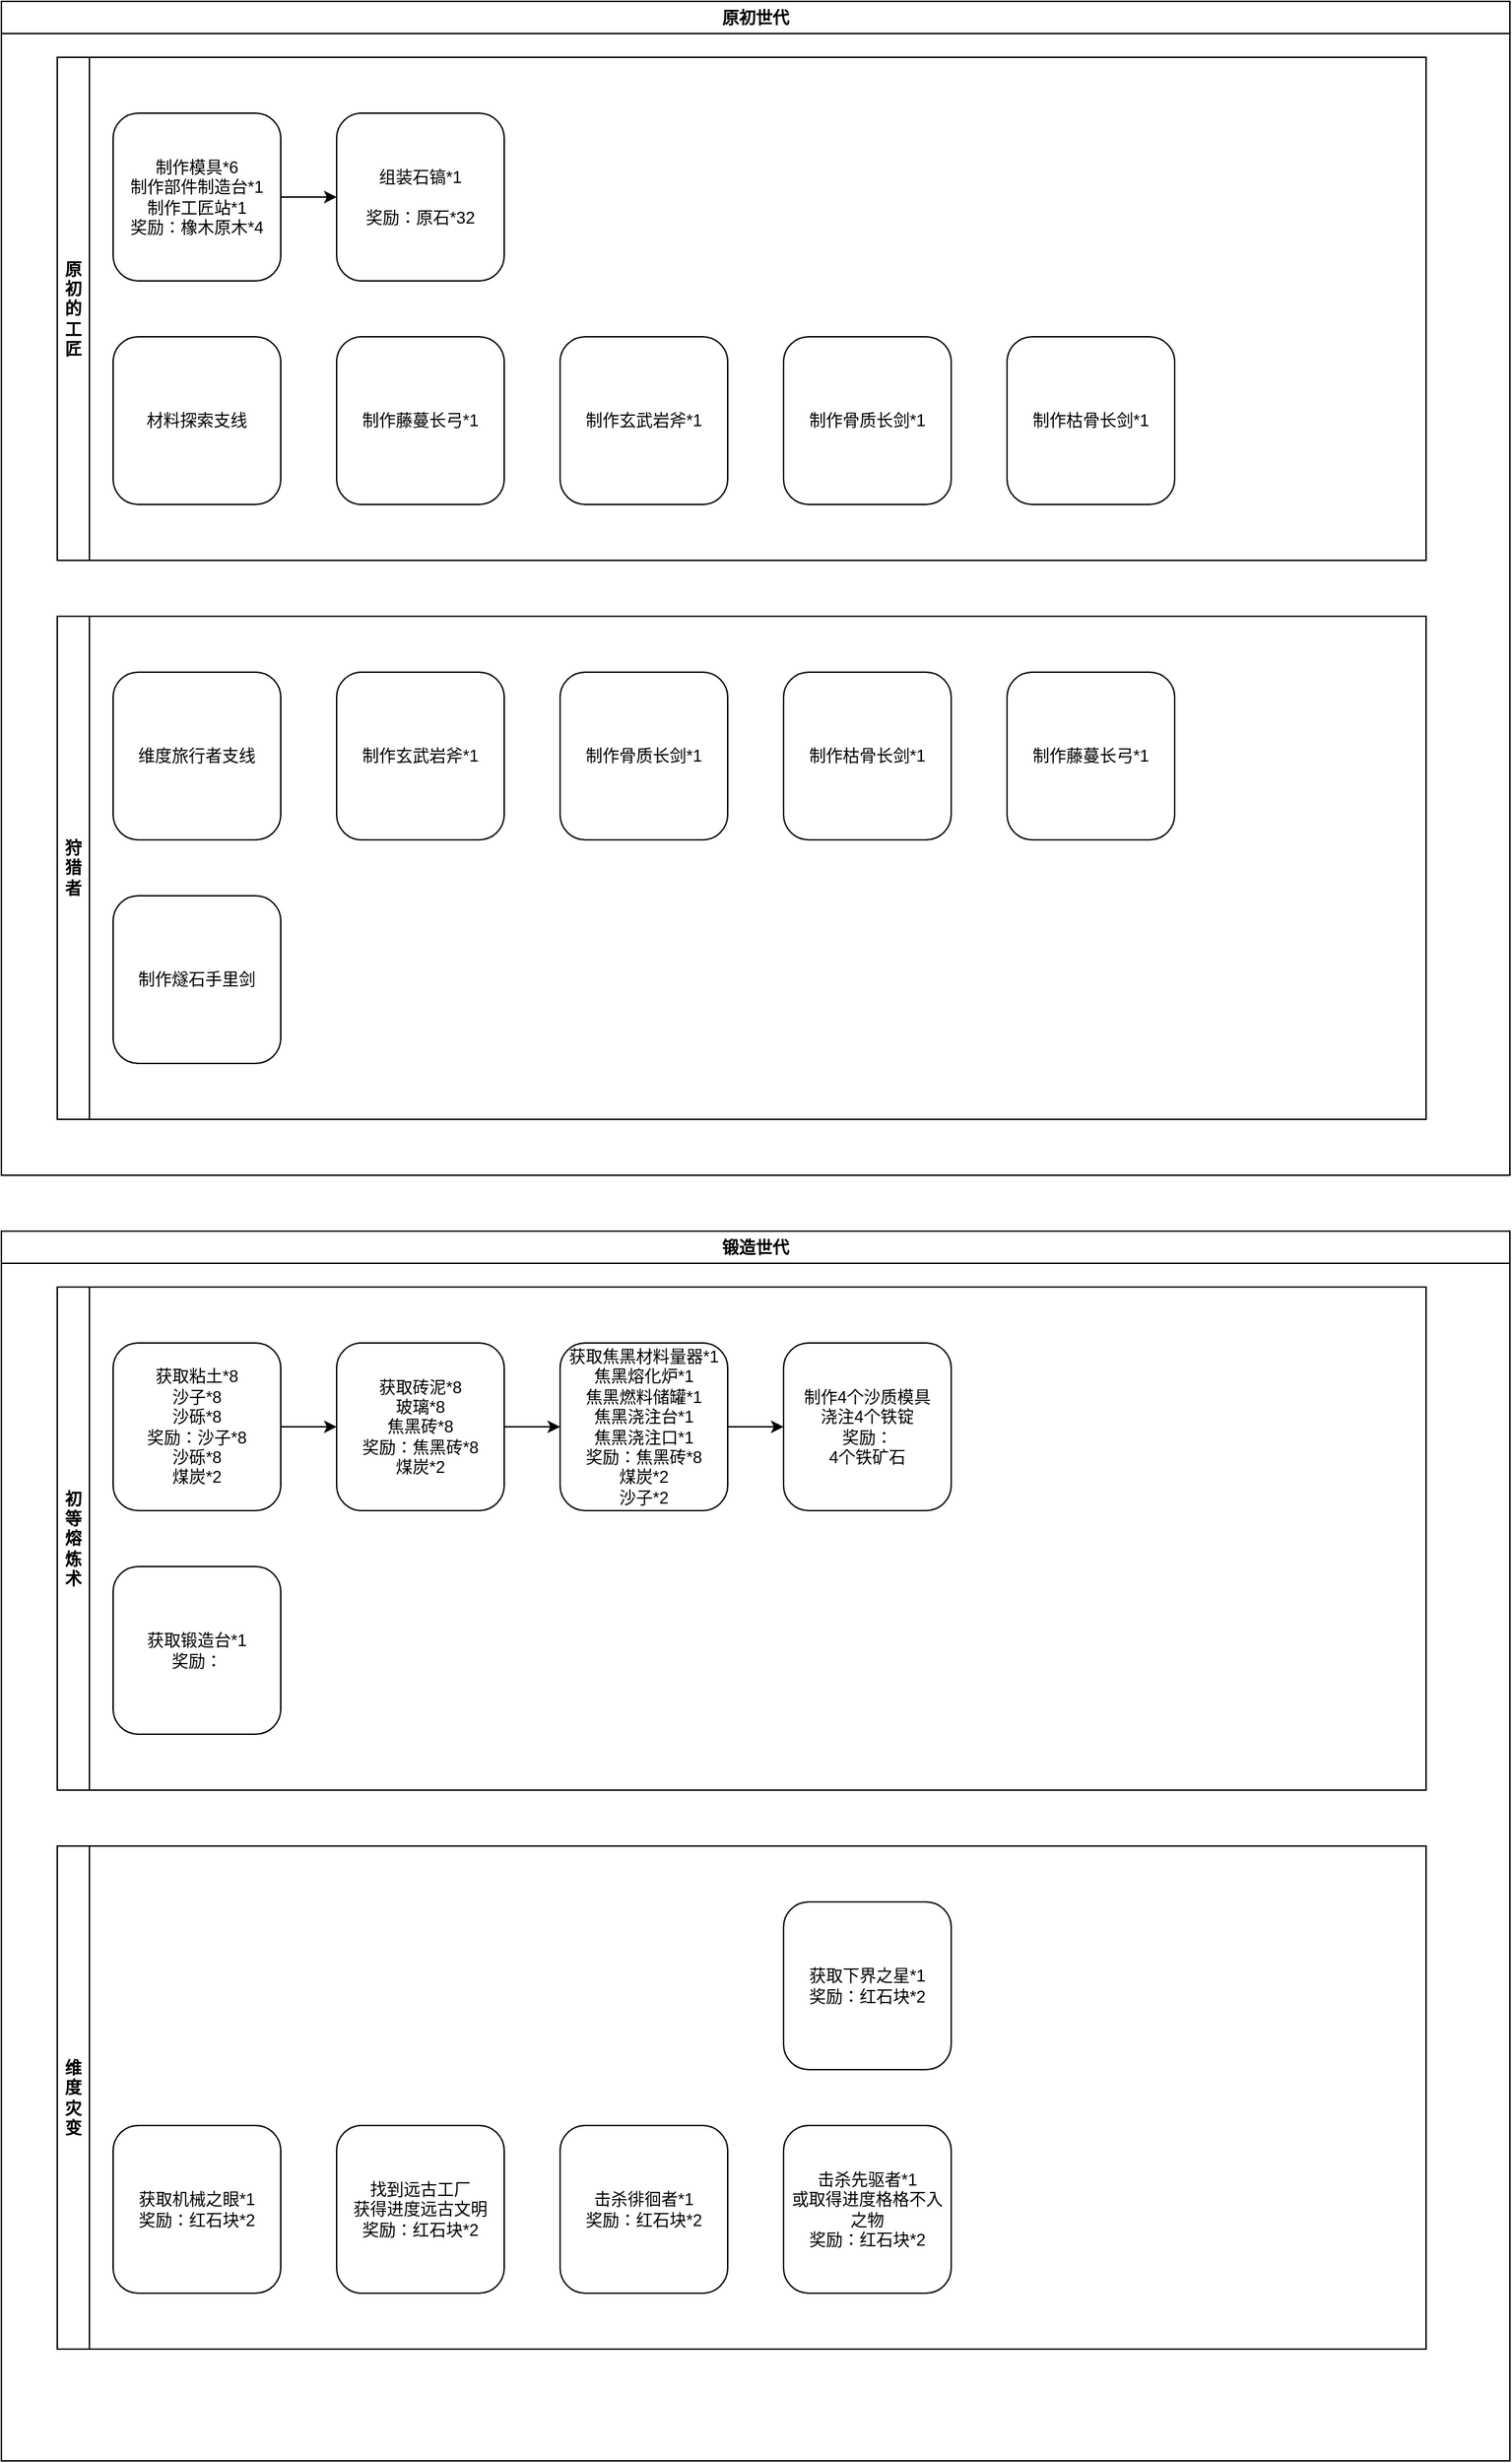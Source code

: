<mxfile version="26.0.4">
  <diagram name="第 1 页" id="SjzvDCokUyrBaCCknHT0">
    <mxGraphModel dx="1050" dy="765" grid="1" gridSize="10" guides="1" tooltips="1" connect="1" arrows="1" fold="1" page="1" pageScale="1" pageWidth="827" pageHeight="1169" math="0" shadow="0">
      <root>
        <mxCell id="0" />
        <mxCell id="1" parent="0" />
        <mxCell id="ldvig654TYtwIduUOJSU-7" value="锻造世代" style="swimlane;whiteSpace=wrap;html=1;startSize=23;" parent="1" vertex="1">
          <mxGeometry x="80" y="960" width="1080" height="880" as="geometry" />
        </mxCell>
        <mxCell id="ldvig654TYtwIduUOJSU-8" value="初等熔炼术" style="swimlane;whiteSpace=wrap;html=1;direction=north;" parent="ldvig654TYtwIduUOJSU-7" vertex="1">
          <mxGeometry x="40" y="40" width="980" height="360" as="geometry" />
        </mxCell>
        <mxCell id="ldvig654TYtwIduUOJSU-11" style="edgeStyle=orthogonalEdgeStyle;rounded=0;orthogonalLoop=1;jettySize=auto;html=1;exitX=1;exitY=0.5;exitDx=0;exitDy=0;entryX=0;entryY=0.5;entryDx=0;entryDy=0;" parent="ldvig654TYtwIduUOJSU-8" source="ldvig654TYtwIduUOJSU-3" target="ldvig654TYtwIduUOJSU-4" edge="1">
          <mxGeometry relative="1" as="geometry" />
        </mxCell>
        <mxCell id="ldvig654TYtwIduUOJSU-3" value="获取粘土*8&lt;div&gt;沙子*8&lt;/div&gt;&lt;div&gt;沙砾*8&lt;/div&gt;&lt;div&gt;奖励：沙子*8&lt;/div&gt;&lt;div&gt;沙砾*8&lt;/div&gt;&lt;div&gt;煤炭*2&lt;/div&gt;" style="rounded=1;whiteSpace=wrap;html=1;" parent="ldvig654TYtwIduUOJSU-8" vertex="1">
          <mxGeometry x="40" y="40" width="120" height="120" as="geometry" />
        </mxCell>
        <mxCell id="ldvig654TYtwIduUOJSU-14" style="edgeStyle=orthogonalEdgeStyle;rounded=0;orthogonalLoop=1;jettySize=auto;html=1;exitX=1;exitY=0.5;exitDx=0;exitDy=0;entryX=0;entryY=0.5;entryDx=0;entryDy=0;" parent="ldvig654TYtwIduUOJSU-8" source="ldvig654TYtwIduUOJSU-4" target="ldvig654TYtwIduUOJSU-5" edge="1">
          <mxGeometry relative="1" as="geometry" />
        </mxCell>
        <mxCell id="ldvig654TYtwIduUOJSU-4" value="获取砖泥*8&lt;div&gt;玻璃*8&lt;br&gt;&lt;div&gt;焦黑砖*8&lt;/div&gt;&lt;/div&gt;&lt;div&gt;奖励：焦黑砖*8&lt;/div&gt;&lt;div&gt;煤炭*2&lt;/div&gt;" style="rounded=1;whiteSpace=wrap;html=1;" parent="ldvig654TYtwIduUOJSU-8" vertex="1">
          <mxGeometry x="200" y="40" width="120" height="120" as="geometry" />
        </mxCell>
        <mxCell id="ldvig654TYtwIduUOJSU-5" value="获取焦黑材料量器*1&lt;div&gt;焦黑熔化炉*1&lt;br&gt;&lt;div&gt;焦黑燃料储罐*1&lt;/div&gt;&lt;/div&gt;&lt;div&gt;焦黑浇注台*1&lt;/div&gt;&lt;div&gt;焦黑浇注口*1&lt;/div&gt;&lt;div&gt;奖励：焦黑砖*8&lt;/div&gt;&lt;div&gt;煤炭*2&lt;/div&gt;&lt;div&gt;沙子*2&lt;/div&gt;" style="rounded=1;whiteSpace=wrap;html=1;" parent="ldvig654TYtwIduUOJSU-8" vertex="1">
          <mxGeometry x="360" y="40" width="120" height="120" as="geometry" />
        </mxCell>
        <mxCell id="ldvig654TYtwIduUOJSU-6" value="制作4个沙质模具&lt;div&gt;浇注4个铁锭&lt;div&gt;奖励：&lt;/div&gt;&lt;div&gt;4个铁矿石&lt;/div&gt;&lt;/div&gt;" style="rounded=1;whiteSpace=wrap;html=1;" parent="ldvig654TYtwIduUOJSU-8" vertex="1">
          <mxGeometry x="520" y="40" width="120" height="120" as="geometry" />
        </mxCell>
        <mxCell id="ldvig654TYtwIduUOJSU-10" style="edgeStyle=orthogonalEdgeStyle;rounded=0;orthogonalLoop=1;jettySize=auto;html=1;" parent="ldvig654TYtwIduUOJSU-8" source="ldvig654TYtwIduUOJSU-5" target="ldvig654TYtwIduUOJSU-6" edge="1">
          <mxGeometry relative="1" as="geometry" />
        </mxCell>
        <mxCell id="hWz7hjAkfqv1e704FuHN-22" value="获取锻造台*1&lt;div&gt;奖励：&lt;/div&gt;" style="rounded=1;whiteSpace=wrap;html=1;" vertex="1" parent="ldvig654TYtwIduUOJSU-8">
          <mxGeometry x="40" y="200" width="120" height="120" as="geometry" />
        </mxCell>
        <mxCell id="hWz7hjAkfqv1e704FuHN-7" value="维度灾变" style="swimlane;horizontal=1;whiteSpace=wrap;html=1;flipH=0;direction=north;verticalAlign=middle;" vertex="1" parent="ldvig654TYtwIduUOJSU-7">
          <mxGeometry x="40" y="440" width="980" height="360" as="geometry" />
        </mxCell>
        <mxCell id="hWz7hjAkfqv1e704FuHN-16" value="获取机械之眼*1&lt;div&gt;奖励：红石块*2&lt;/div&gt;" style="rounded=1;whiteSpace=wrap;html=1;" vertex="1" parent="hWz7hjAkfqv1e704FuHN-7">
          <mxGeometry x="40" y="200" width="120" height="120" as="geometry" />
        </mxCell>
        <mxCell id="hWz7hjAkfqv1e704FuHN-17" value="找到远古工厂&lt;div&gt;获得进度远古文明&lt;br&gt;&lt;div&gt;奖励：红石块*2&lt;/div&gt;&lt;/div&gt;" style="rounded=1;whiteSpace=wrap;html=1;" vertex="1" parent="hWz7hjAkfqv1e704FuHN-7">
          <mxGeometry x="200" y="200" width="120" height="120" as="geometry" />
        </mxCell>
        <mxCell id="hWz7hjAkfqv1e704FuHN-18" value="击杀徘徊者*1&lt;div&gt;奖励：红石块*2&lt;/div&gt;" style="rounded=1;whiteSpace=wrap;html=1;" vertex="1" parent="hWz7hjAkfqv1e704FuHN-7">
          <mxGeometry x="360" y="200" width="120" height="120" as="geometry" />
        </mxCell>
        <mxCell id="hWz7hjAkfqv1e704FuHN-19" value="击杀先驱者*1&lt;div&gt;或取得进度格格不入之物&lt;br&gt;&lt;div&gt;奖励：红石块*2&lt;/div&gt;&lt;/div&gt;" style="rounded=1;whiteSpace=wrap;html=1;" vertex="1" parent="hWz7hjAkfqv1e704FuHN-7">
          <mxGeometry x="520" y="200" width="120" height="120" as="geometry" />
        </mxCell>
        <mxCell id="hWz7hjAkfqv1e704FuHN-21" value="获取下界之星*1&lt;div&gt;奖励：红石块*2&lt;/div&gt;" style="rounded=1;whiteSpace=wrap;html=1;" vertex="1" parent="hWz7hjAkfqv1e704FuHN-7">
          <mxGeometry x="520" y="40" width="120" height="120" as="geometry" />
        </mxCell>
        <mxCell id="ldvig654TYtwIduUOJSU-13" value="原初世代" style="swimlane;whiteSpace=wrap;html=1;" parent="1" vertex="1">
          <mxGeometry x="80" y="80" width="1080" height="840" as="geometry" />
        </mxCell>
        <mxCell id="ldvig654TYtwIduUOJSU-24" value="原初的工匠" style="swimlane;whiteSpace=wrap;html=1;direction=north;" parent="ldvig654TYtwIduUOJSU-13" vertex="1">
          <mxGeometry x="40" y="40" width="980" height="360" as="geometry" />
        </mxCell>
        <mxCell id="ldvig654TYtwIduUOJSU-25" style="edgeStyle=orthogonalEdgeStyle;rounded=0;orthogonalLoop=1;jettySize=auto;html=1;exitX=1;exitY=0.5;exitDx=0;exitDy=0;entryX=0;entryY=0.5;entryDx=0;entryDy=0;" parent="ldvig654TYtwIduUOJSU-24" source="ldvig654TYtwIduUOJSU-26" target="ldvig654TYtwIduUOJSU-28" edge="1">
          <mxGeometry relative="1" as="geometry" />
        </mxCell>
        <mxCell id="ldvig654TYtwIduUOJSU-26" value="制作模具*6&lt;div&gt;制作部件制造台*1&lt;/div&gt;&lt;div&gt;制作工匠站*1&lt;/div&gt;&lt;div&gt;奖励：橡木原木*4&lt;/div&gt;" style="rounded=1;whiteSpace=wrap;html=1;" parent="ldvig654TYtwIduUOJSU-24" vertex="1">
          <mxGeometry x="40" y="40" width="120" height="120" as="geometry" />
        </mxCell>
        <mxCell id="ldvig654TYtwIduUOJSU-28" value="组装石镐*1&lt;div&gt;&lt;br&gt;&lt;/div&gt;&lt;div&gt;奖励：原石*32&lt;/div&gt;" style="rounded=1;whiteSpace=wrap;html=1;" parent="ldvig654TYtwIduUOJSU-24" vertex="1">
          <mxGeometry x="200" y="40" width="120" height="120" as="geometry" />
        </mxCell>
        <mxCell id="ldvig654TYtwIduUOJSU-34" value="材料探索支线" style="rounded=1;whiteSpace=wrap;html=1;" parent="ldvig654TYtwIduUOJSU-24" vertex="1">
          <mxGeometry x="40" y="200" width="120" height="120" as="geometry" />
        </mxCell>
        <mxCell id="ldvig654TYtwIduUOJSU-39" value="制作玄武岩斧*1" style="rounded=1;whiteSpace=wrap;html=1;" parent="ldvig654TYtwIduUOJSU-24" vertex="1">
          <mxGeometry x="360" y="200" width="120" height="120" as="geometry" />
        </mxCell>
        <mxCell id="ldvig654TYtwIduUOJSU-35" value="制作骨质长剑*1" style="rounded=1;whiteSpace=wrap;html=1;" parent="ldvig654TYtwIduUOJSU-24" vertex="1">
          <mxGeometry x="520" y="200" width="120" height="120" as="geometry" />
        </mxCell>
        <mxCell id="ldvig654TYtwIduUOJSU-38" value="制作枯骨长剑*1" style="rounded=1;whiteSpace=wrap;html=1;" parent="ldvig654TYtwIduUOJSU-24" vertex="1">
          <mxGeometry x="680" y="200" width="120" height="120" as="geometry" />
        </mxCell>
        <mxCell id="ldvig654TYtwIduUOJSU-37" value="制作藤蔓长弓*1" style="rounded=1;whiteSpace=wrap;html=1;" parent="ldvig654TYtwIduUOJSU-24" vertex="1">
          <mxGeometry x="200" y="200" width="120" height="120" as="geometry" />
        </mxCell>
        <mxCell id="hWz7hjAkfqv1e704FuHN-1" value="狩猎者" style="swimlane;whiteSpace=wrap;html=1;direction=north;" vertex="1" parent="ldvig654TYtwIduUOJSU-13">
          <mxGeometry x="40" y="440" width="980" height="360" as="geometry" />
        </mxCell>
        <mxCell id="hWz7hjAkfqv1e704FuHN-2" value="维度旅行者支线" style="rounded=1;whiteSpace=wrap;html=1;" vertex="1" parent="hWz7hjAkfqv1e704FuHN-1">
          <mxGeometry x="40" y="40" width="120" height="120" as="geometry" />
        </mxCell>
        <mxCell id="hWz7hjAkfqv1e704FuHN-3" value="制作骨质长剑*1" style="rounded=1;whiteSpace=wrap;html=1;" vertex="1" parent="hWz7hjAkfqv1e704FuHN-1">
          <mxGeometry x="360" y="40" width="120" height="120" as="geometry" />
        </mxCell>
        <mxCell id="hWz7hjAkfqv1e704FuHN-4" value="制作藤蔓长弓*1" style="rounded=1;whiteSpace=wrap;html=1;" vertex="1" parent="hWz7hjAkfqv1e704FuHN-1">
          <mxGeometry x="680" y="40" width="120" height="120" as="geometry" />
        </mxCell>
        <mxCell id="hWz7hjAkfqv1e704FuHN-5" value="制作枯骨长剑*1" style="rounded=1;whiteSpace=wrap;html=1;" vertex="1" parent="hWz7hjAkfqv1e704FuHN-1">
          <mxGeometry x="520" y="40" width="120" height="120" as="geometry" />
        </mxCell>
        <mxCell id="hWz7hjAkfqv1e704FuHN-6" value="制作玄武岩斧*1" style="rounded=1;whiteSpace=wrap;html=1;" vertex="1" parent="hWz7hjAkfqv1e704FuHN-1">
          <mxGeometry x="200" y="40" width="120" height="120" as="geometry" />
        </mxCell>
        <mxCell id="hWz7hjAkfqv1e704FuHN-23" value="制作燧石手里剑" style="rounded=1;whiteSpace=wrap;html=1;" vertex="1" parent="hWz7hjAkfqv1e704FuHN-1">
          <mxGeometry x="40" y="200" width="120" height="120" as="geometry" />
        </mxCell>
      </root>
    </mxGraphModel>
  </diagram>
</mxfile>
